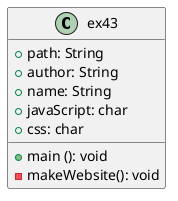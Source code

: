 @startuml

class ex43 {

+ path: String
+ author: String
+ name: String
+ javaScript: char
+ css: char

+ main (): void
- makeWebsite(): void

}

@enduml